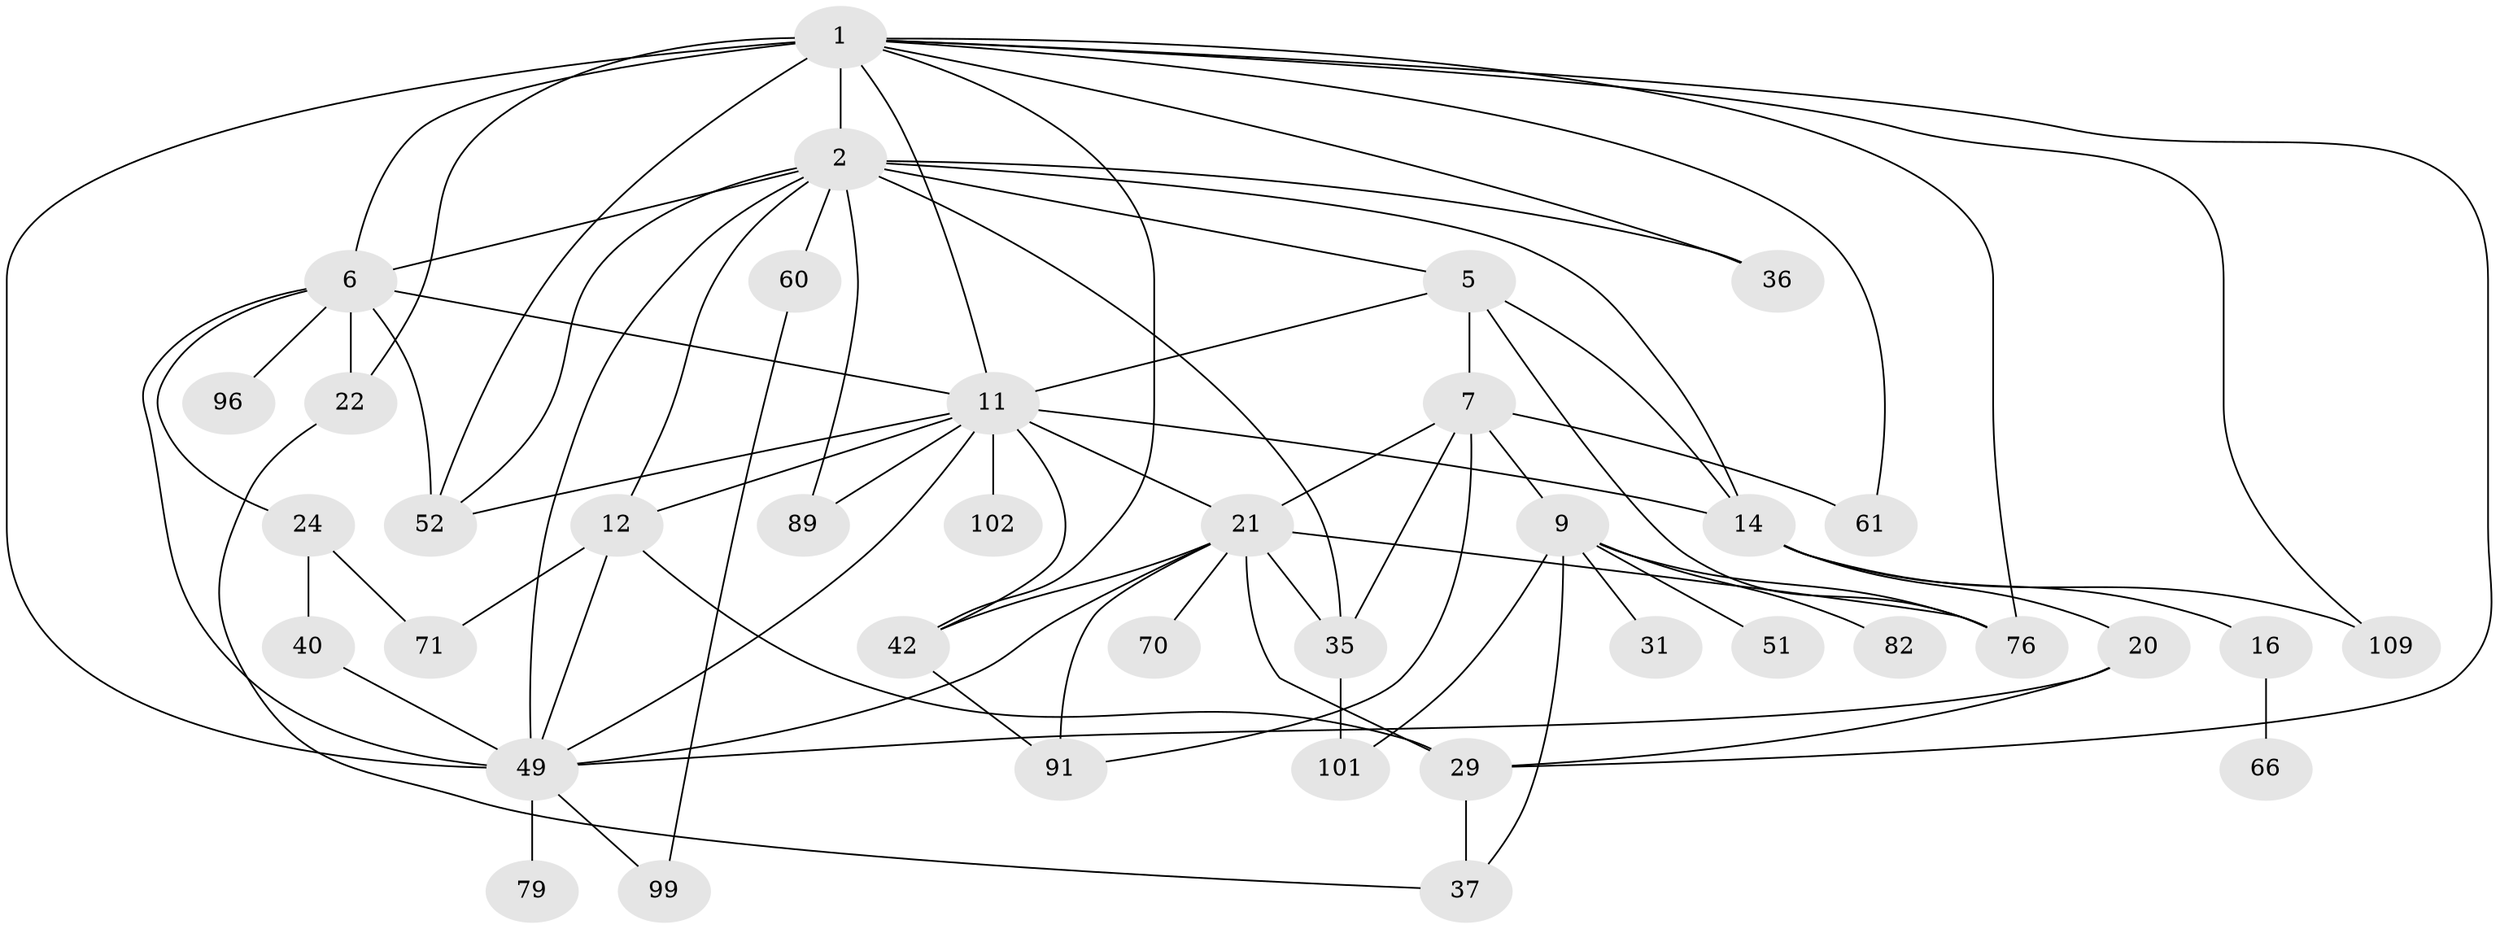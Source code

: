 // original degree distribution, {7: 0.030534351145038167, 9: 0.007633587786259542, 3: 0.17557251908396945, 5: 0.04580152671755725, 4: 0.1297709923664122, 2: 0.33587786259541985, 6: 0.022900763358778626, 8: 0.007633587786259542, 1: 0.24427480916030533}
// Generated by graph-tools (version 1.1) at 2025/17/03/04/25 18:17:13]
// undirected, 39 vertices, 77 edges
graph export_dot {
graph [start="1"]
  node [color=gray90,style=filled];
  1 [super="+25+8+13+4"];
  2 [super="+85+28+3+18"];
  5 [super="+55+45"];
  6 [super="+10"];
  7 [super="+53"];
  9 [super="+17"];
  11 [super="+108+15"];
  12 [super="+95+23"];
  14 [super="+34"];
  16 [super="+38+30+106"];
  20 [super="+80"];
  21 [super="+43+44"];
  22 [super="+126+27"];
  24 [super="+26"];
  29 [super="+78+124+58+46+103"];
  31;
  35 [super="+107+73"];
  36;
  37 [super="+129+90"];
  40 [super="+64"];
  42 [super="+68+47"];
  49 [super="+75+56+127+63"];
  51 [super="+84"];
  52 [super="+69+59"];
  60 [super="+105"];
  61 [super="+65+87+94"];
  66;
  70;
  71 [super="+77"];
  76 [super="+86"];
  79 [super="+83"];
  82;
  89;
  91 [super="+98"];
  96;
  99;
  101 [super="+111"];
  102;
  109 [super="+117+113"];
  1 -- 2;
  1 -- 42;
  1 -- 109;
  1 -- 52 [weight=3];
  1 -- 61;
  1 -- 6;
  1 -- 36;
  1 -- 11;
  1 -- 76;
  1 -- 49 [weight=2];
  1 -- 22;
  1 -- 29;
  2 -- 6;
  2 -- 49;
  2 -- 12;
  2 -- 35;
  2 -- 36;
  2 -- 5;
  2 -- 60;
  2 -- 14;
  2 -- 89;
  2 -- 52;
  5 -- 7;
  5 -- 14;
  5 -- 76;
  5 -- 11;
  6 -- 96;
  6 -- 52;
  6 -- 22;
  6 -- 24;
  6 -- 11;
  6 -- 49;
  7 -- 9;
  7 -- 21;
  7 -- 91;
  7 -- 35;
  7 -- 61;
  9 -- 31;
  9 -- 82;
  9 -- 51;
  9 -- 101;
  9 -- 76;
  9 -- 37;
  11 -- 12;
  11 -- 102;
  11 -- 21;
  11 -- 49;
  11 -- 52;
  11 -- 89;
  11 -- 42;
  11 -- 14;
  12 -- 29;
  12 -- 71;
  12 -- 49;
  14 -- 16;
  14 -- 20;
  14 -- 109;
  16 -- 66;
  20 -- 49;
  20 -- 29;
  21 -- 35;
  21 -- 70;
  21 -- 49;
  21 -- 42;
  21 -- 91;
  21 -- 76;
  21 -- 29 [weight=2];
  22 -- 37;
  24 -- 40;
  24 -- 71;
  29 -- 37;
  35 -- 101;
  40 -- 49;
  42 -- 91;
  49 -- 99;
  49 -- 79;
  60 -- 99;
}
